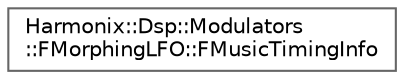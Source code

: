 digraph "Graphical Class Hierarchy"
{
 // INTERACTIVE_SVG=YES
 // LATEX_PDF_SIZE
  bgcolor="transparent";
  edge [fontname=Helvetica,fontsize=10,labelfontname=Helvetica,labelfontsize=10];
  node [fontname=Helvetica,fontsize=10,shape=box,height=0.2,width=0.4];
  rankdir="LR";
  Node0 [id="Node000000",label="Harmonix::Dsp::Modulators\l::FMorphingLFO::FMusicTimingInfo",height=0.2,width=0.4,color="grey40", fillcolor="white", style="filled",URL="$d0/da6/structHarmonix_1_1Dsp_1_1Modulators_1_1FMorphingLFO_1_1FMusicTimingInfo.html",tooltip="Contains the information necessary to do music clock sync."];
}
